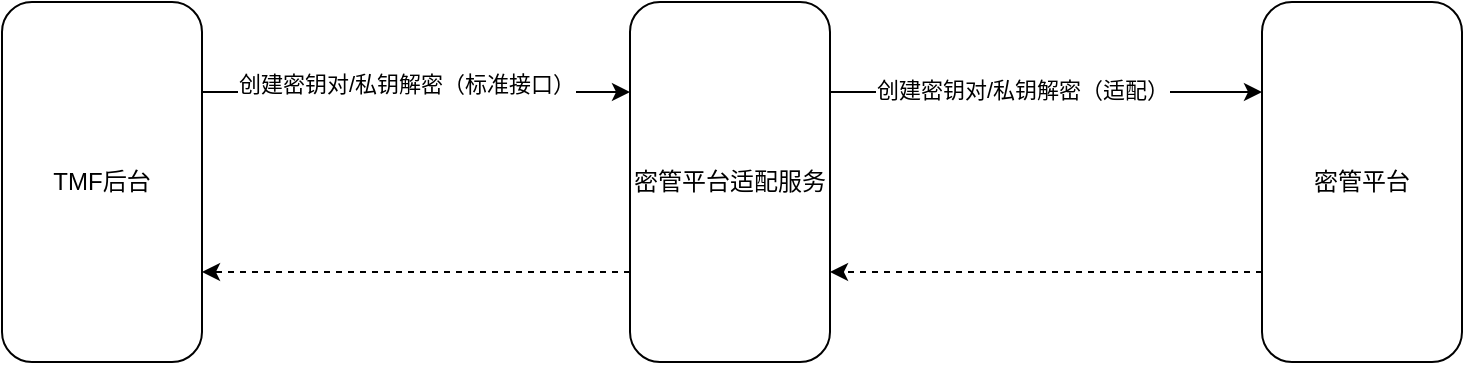 <mxfile version="20.1.1" type="github">
  <diagram id="aSDRHV1LHlVN6_EoaAUK" name="Page-1">
    <mxGraphModel dx="944" dy="533" grid="1" gridSize="10" guides="1" tooltips="1" connect="1" arrows="1" fold="1" page="1" pageScale="1" pageWidth="827" pageHeight="1169" math="0" shadow="0">
      <root>
        <mxCell id="0" />
        <mxCell id="1" parent="0" />
        <mxCell id="Lyp26yXPZbSf8ClD8V3k-5" style="edgeStyle=orthogonalEdgeStyle;rounded=0;orthogonalLoop=1;jettySize=auto;html=1;exitX=1;exitY=0.25;exitDx=0;exitDy=0;entryX=0;entryY=0.25;entryDx=0;entryDy=0;" edge="1" parent="1" source="Lyp26yXPZbSf8ClD8V3k-1" target="Lyp26yXPZbSf8ClD8V3k-2">
          <mxGeometry relative="1" as="geometry">
            <mxPoint x="220" y="155" as="targetPoint" />
          </mxGeometry>
        </mxCell>
        <mxCell id="Lyp26yXPZbSf8ClD8V3k-7" value="创建密钥对/私钥解密（标准接口）" style="edgeLabel;html=1;align=center;verticalAlign=middle;resizable=0;points=[];" vertex="1" connectable="0" parent="Lyp26yXPZbSf8ClD8V3k-5">
          <mxGeometry x="-0.051" y="4" relative="1" as="geometry">
            <mxPoint as="offset" />
          </mxGeometry>
        </mxCell>
        <mxCell id="Lyp26yXPZbSf8ClD8V3k-1" value="TMF后台" style="rounded=1;whiteSpace=wrap;html=1;" vertex="1" parent="1">
          <mxGeometry x="50" y="110" width="100" height="180" as="geometry" />
        </mxCell>
        <mxCell id="Lyp26yXPZbSf8ClD8V3k-6" style="edgeStyle=orthogonalEdgeStyle;rounded=0;orthogonalLoop=1;jettySize=auto;html=1;exitX=1;exitY=0.25;exitDx=0;exitDy=0;entryX=0;entryY=0.25;entryDx=0;entryDy=0;" edge="1" parent="1" source="Lyp26yXPZbSf8ClD8V3k-2" target="Lyp26yXPZbSf8ClD8V3k-3">
          <mxGeometry relative="1" as="geometry" />
        </mxCell>
        <mxCell id="Lyp26yXPZbSf8ClD8V3k-8" value="创建密钥对/私钥解密（适配）" style="edgeLabel;html=1;align=center;verticalAlign=middle;resizable=0;points=[];" vertex="1" connectable="0" parent="Lyp26yXPZbSf8ClD8V3k-6">
          <mxGeometry x="-0.217" y="1" relative="1" as="geometry">
            <mxPoint x="11" as="offset" />
          </mxGeometry>
        </mxCell>
        <mxCell id="Lyp26yXPZbSf8ClD8V3k-11" style="edgeStyle=orthogonalEdgeStyle;rounded=0;orthogonalLoop=1;jettySize=auto;html=1;exitX=0;exitY=0.75;exitDx=0;exitDy=0;entryX=1;entryY=0.75;entryDx=0;entryDy=0;dashed=1;fontFamily=Helvetica;" edge="1" parent="1" source="Lyp26yXPZbSf8ClD8V3k-2" target="Lyp26yXPZbSf8ClD8V3k-1">
          <mxGeometry relative="1" as="geometry" />
        </mxCell>
        <mxCell id="Lyp26yXPZbSf8ClD8V3k-2" value="密管平台适配服务" style="rounded=1;whiteSpace=wrap;html=1;" vertex="1" parent="1">
          <mxGeometry x="364" y="110" width="100" height="180" as="geometry" />
        </mxCell>
        <mxCell id="Lyp26yXPZbSf8ClD8V3k-10" style="edgeStyle=orthogonalEdgeStyle;rounded=0;orthogonalLoop=1;jettySize=auto;html=1;exitX=0;exitY=0.75;exitDx=0;exitDy=0;entryX=1;entryY=0.75;entryDx=0;entryDy=0;fontFamily=Helvetica;dashed=1;" edge="1" parent="1" source="Lyp26yXPZbSf8ClD8V3k-3" target="Lyp26yXPZbSf8ClD8V3k-2">
          <mxGeometry relative="1" as="geometry" />
        </mxCell>
        <mxCell id="Lyp26yXPZbSf8ClD8V3k-3" value="密管平台" style="rounded=1;whiteSpace=wrap;html=1;" vertex="1" parent="1">
          <mxGeometry x="680" y="110" width="100" height="180" as="geometry" />
        </mxCell>
      </root>
    </mxGraphModel>
  </diagram>
</mxfile>
